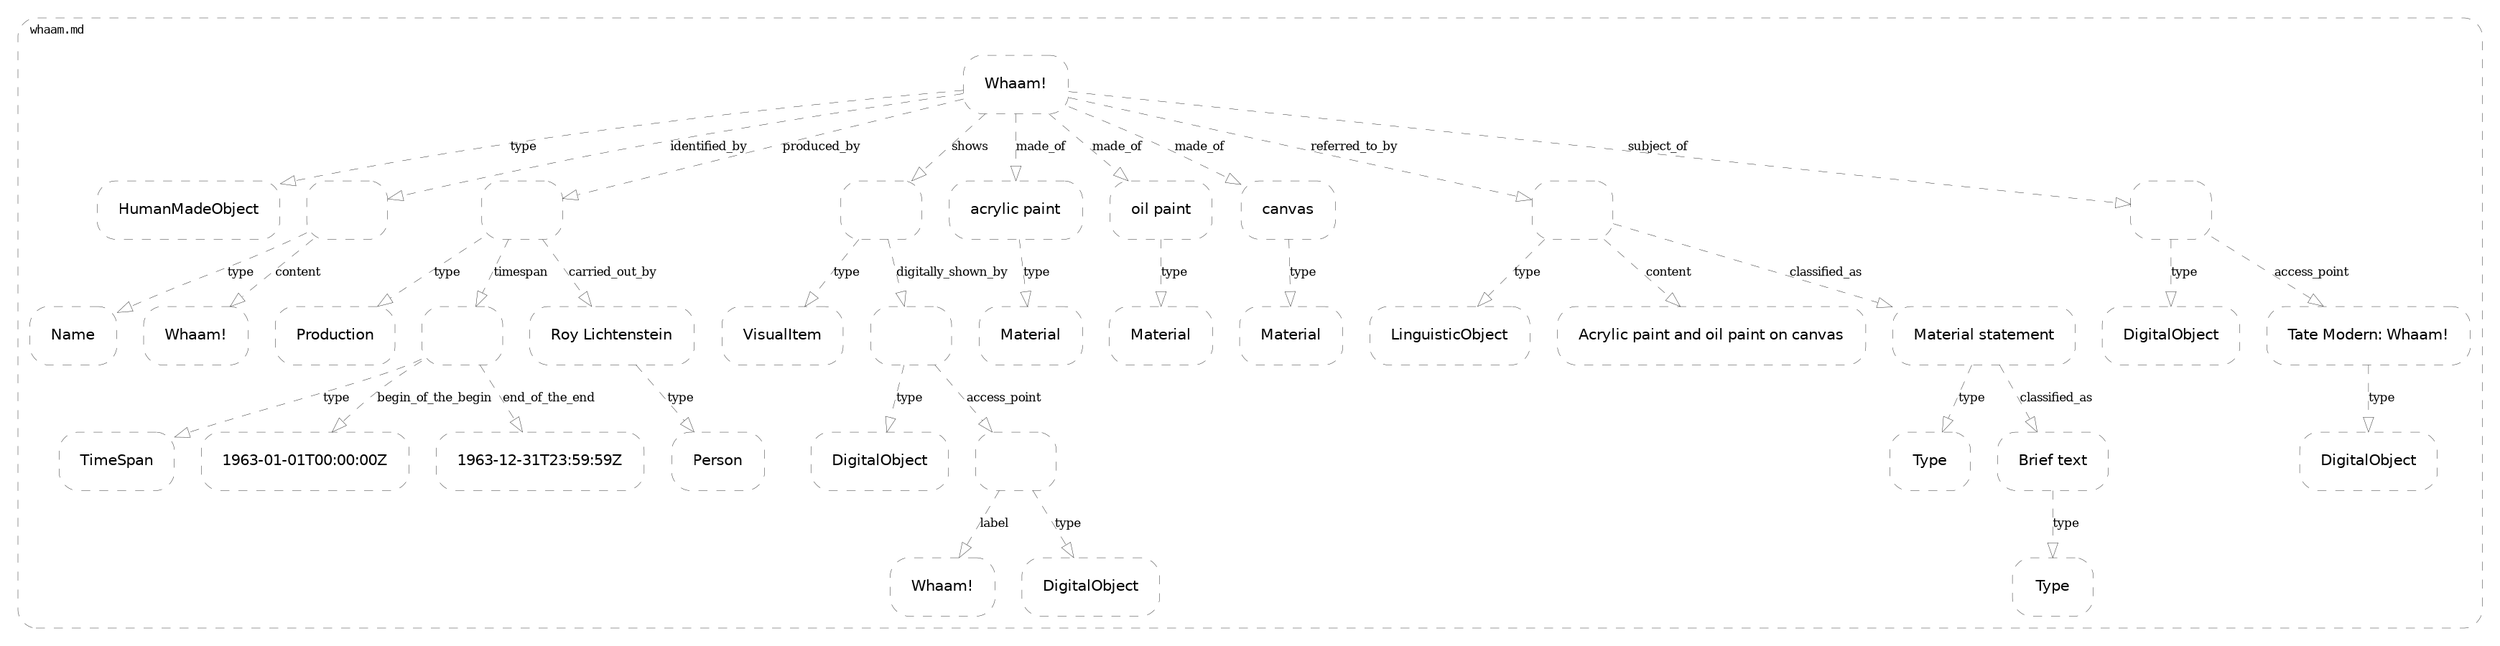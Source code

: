 digraph {
	layout="dot"
	graph [
		style="rounded,dashed"
		penwidth="0.2"
		labeljust="l"
		labelloc="t"
		fontname="Mono"
		fontsize="8"
	]
	node [
		fontname="DejaVu Sans"
		shape="rectangle"
		style="rounded,dashed"
		color="black"
		fontsize="10"
		margin="0.2"
		penwidth="0.2"
	]
	edge [
		style="dashed"
		fontsize="8"
		arrowhead="empty"
		penwidth="0.2"
	]
	subgraph cluster_whaam {
		label="whaam.md"
		n0 [
			label="Whaam!"
			href="https://www.wikidata.org/wiki/Q3567592"
		]
		n1 [
			label="HumanMadeObject"
		]
		n2 [
			label=" "
		]
		n3 [
			label="Name"
		]
		n4 [
			label="Whaam!"
		]
		n5 [
			label=" "
		]
		n6 [
			label="Production"
		]
		n7 [
			label=" "
		]
		n8 [
			label="TimeSpan"
		]
		n9 [
			label="1963-01-01T00:00:00Z"
		]
		n10 [
			label="1963-12-31T23:59:59Z"
		]
		n11 [
			label="Roy Lichtenstein"
			href="http://www.wikidata.org/entity/Q151679"
		]
		n12 [
			label="Person"
		]
		n13 [
			label=" "
		]
		n14 [
			label="VisualItem"
		]
		n15 [
			label=" "
		]
		n16 [
			label="DigitalObject"
		]
		n17 [
			label=" "
			href="https://www.tate.org.uk/art/images/work/T/T00/T00897_10.jpg"
		]
		n18 [
			label="Whaam!"
		]
		n19 [
			label="DigitalObject"
		]
		n20 [
			label="acrylic paint"
			href="http://vocab.getty.edu/aat/300015058"
		]
		n21 [
			label="Material"
		]
		n22 [
			label="oil paint"
			href="http://vocab.getty.edu/aat/300015050"
		]
		n23 [
			label="Material"
		]
		n24 [
			label="canvas"
			href="http://vocab.getty.edu/aat/300014078"
		]
		n25 [
			label="Material"
		]
		n26 [
			label=" "
		]
		n27 [
			label="LinguisticObject"
		]
		n28 [
			label="Acrylic paint and oil paint on canvas"
		]
		n29 [
			label="Material statement"
			href="http://vocab.getty.edu/aat/300435429"
		]
		n30 [
			label="Type"
		]
		n31 [
			label="Brief text"
			href="http://vocab.getty.edu/aat/300418049"
		]
		n32 [
			label="Type"
		]
		n33 [
			label=" "
		]
		n34 [
			label="DigitalObject"
		]
		n35 [
			label="Tate Modern: Whaam!"
			href="https://www.tate.org.uk/art/artworks/lichtenstein-whaam-t00897"
		]
		n36 [
			label="DigitalObject"
		]
		n0 -> n1 [
			label="type"
		]
		n0 -> n2 [
			label="identified_by"
		]
		n2 -> n3 [
			label="type"
		]
		n2 -> n4 [
			label="content"
		]
		n0 -> n5 [
			label="produced_by"
		]
		n5 -> n6 [
			label="type"
		]
		n5 -> n7 [
			label="timespan"
		]
		n7 -> n8 [
			label="type"
		]
		n7 -> n9 [
			label="begin_of_the_begin"
		]
		n7 -> n10 [
			label="end_of_the_end"
		]
		n5 -> n11 [
			label="carried_out_by"
		]
		n11 -> n12 [
			label="type"
		]
		n0 -> n13 [
			label="shows"
		]
		n13 -> n14 [
			label="type"
		]
		n13 -> n15 [
			label="digitally_shown_by"
		]
		n15 -> n16 [
			label="type"
		]
		n15 -> n17 [
			label="access_point"
		]
		n17 -> n18 [
			label="label"
		]
		n17 -> n19 [
			label="type"
		]
		n0 -> n20 [
			label="made_of"
		]
		n20 -> n21 [
			label="type"
		]
		n0 -> n22 [
			label="made_of"
		]
		n22 -> n23 [
			label="type"
		]
		n0 -> n24 [
			label="made_of"
		]
		n24 -> n25 [
			label="type"
		]
		n0 -> n26 [
			label="referred_to_by"
		]
		n26 -> n27 [
			label="type"
		]
		n26 -> n28 [
			label="content"
		]
		n26 -> n29 [
			label="classified_as"
		]
		n29 -> n30 [
			label="type"
		]
		n29 -> n31 [
			label="classified_as"
		]
		n31 -> n32 [
			label="type"
		]
		n0 -> n33 [
			label="subject_of"
		]
		n33 -> n34 [
			label="type"
		]
		n33 -> n35 [
			label="access_point"
		]
		n35 -> n36 [
			label="type"
		]
	}
	
}

